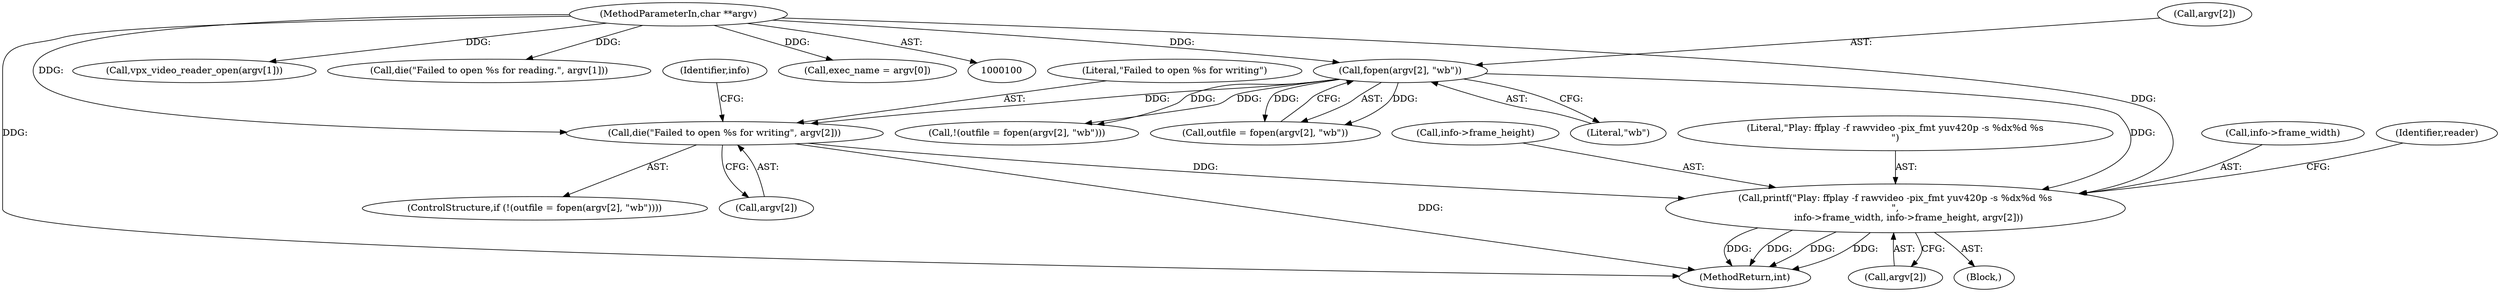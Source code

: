 digraph "0_Android_5a9753fca56f0eeb9f61e342b2fccffc364f9426_3@array" {
"1000160" [label="(Call,die(\"Failed to open %s for writing\", argv[2]))"];
"1000155" [label="(Call,fopen(argv[2], \"wb\"))"];
"1000102" [label="(MethodParameterIn,char **argv)"];
"1000313" [label="(Call,printf(\"Play: ffplay -f rawvideo -pix_fmt yuv420p -s %dx%d %s\n\",\n         info->frame_width, info->frame_height, argv[2]))"];
"1000330" [label="(MethodReturn,int)"];
"1000159" [label="(Literal,\"wb\")"];
"1000155" [label="(Call,fopen(argv[2], \"wb\"))"];
"1000102" [label="(MethodParameterIn,char **argv)"];
"1000321" [label="(Call,argv[2])"];
"1000139" [label="(Call,vpx_video_reader_open(argv[1]))"];
"1000315" [label="(Call,info->frame_width)"];
"1000103" [label="(Block,)"];
"1000325" [label="(Identifier,reader)"];
"1000318" [label="(Call,info->frame_height)"];
"1000151" [label="(ControlStructure,if (!(outfile = fopen(argv[2], \"wb\"))))"];
"1000152" [label="(Call,!(outfile = fopen(argv[2], \"wb\")))"];
"1000146" [label="(Call,die(\"Failed to open %s for reading.\", argv[1]))"];
"1000153" [label="(Call,outfile = fopen(argv[2], \"wb\"))"];
"1000156" [label="(Call,argv[2])"];
"1000313" [label="(Call,printf(\"Play: ffplay -f rawvideo -pix_fmt yuv420p -s %dx%d %s\n\",\n         info->frame_width, info->frame_height, argv[2]))"];
"1000160" [label="(Call,die(\"Failed to open %s for writing\", argv[2]))"];
"1000166" [label="(Identifier,info)"];
"1000162" [label="(Call,argv[2])"];
"1000314" [label="(Literal,\"Play: ffplay -f rawvideo -pix_fmt yuv420p -s %dx%d %s\n\")"];
"1000161" [label="(Literal,\"Failed to open %s for writing\")"];
"1000126" [label="(Call,exec_name = argv[0])"];
"1000160" -> "1000151"  [label="AST: "];
"1000160" -> "1000162"  [label="CFG: "];
"1000161" -> "1000160"  [label="AST: "];
"1000162" -> "1000160"  [label="AST: "];
"1000166" -> "1000160"  [label="CFG: "];
"1000160" -> "1000330"  [label="DDG: "];
"1000155" -> "1000160"  [label="DDG: "];
"1000102" -> "1000160"  [label="DDG: "];
"1000160" -> "1000313"  [label="DDG: "];
"1000155" -> "1000153"  [label="AST: "];
"1000155" -> "1000159"  [label="CFG: "];
"1000156" -> "1000155"  [label="AST: "];
"1000159" -> "1000155"  [label="AST: "];
"1000153" -> "1000155"  [label="CFG: "];
"1000155" -> "1000152"  [label="DDG: "];
"1000155" -> "1000152"  [label="DDG: "];
"1000155" -> "1000153"  [label="DDG: "];
"1000155" -> "1000153"  [label="DDG: "];
"1000102" -> "1000155"  [label="DDG: "];
"1000155" -> "1000313"  [label="DDG: "];
"1000102" -> "1000100"  [label="AST: "];
"1000102" -> "1000330"  [label="DDG: "];
"1000102" -> "1000126"  [label="DDG: "];
"1000102" -> "1000139"  [label="DDG: "];
"1000102" -> "1000146"  [label="DDG: "];
"1000102" -> "1000313"  [label="DDG: "];
"1000313" -> "1000103"  [label="AST: "];
"1000313" -> "1000321"  [label="CFG: "];
"1000314" -> "1000313"  [label="AST: "];
"1000315" -> "1000313"  [label="AST: "];
"1000318" -> "1000313"  [label="AST: "];
"1000321" -> "1000313"  [label="AST: "];
"1000325" -> "1000313"  [label="CFG: "];
"1000313" -> "1000330"  [label="DDG: "];
"1000313" -> "1000330"  [label="DDG: "];
"1000313" -> "1000330"  [label="DDG: "];
"1000313" -> "1000330"  [label="DDG: "];
}

